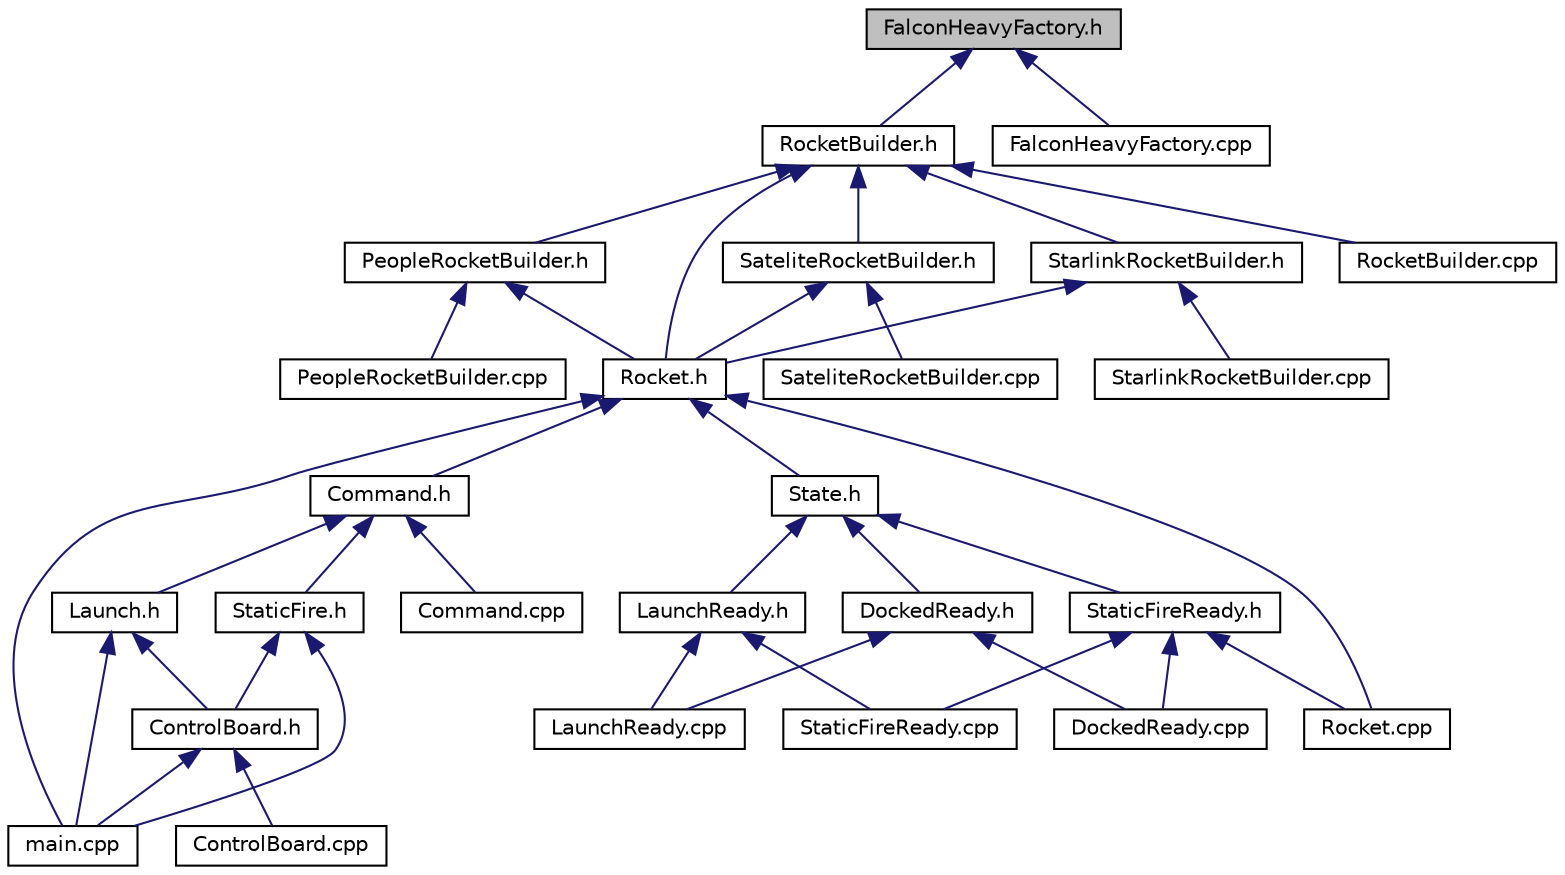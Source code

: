 digraph "FalconHeavyFactory.h"
{
 // LATEX_PDF_SIZE
  edge [fontname="Helvetica",fontsize="10",labelfontname="Helvetica",labelfontsize="10"];
  node [fontname="Helvetica",fontsize="10",shape=record];
  Node1 [label="FalconHeavyFactory.h",height=0.2,width=0.4,color="black", fillcolor="grey75", style="filled", fontcolor="black",tooltip=" "];
  Node1 -> Node2 [dir="back",color="midnightblue",fontsize="10",style="solid"];
  Node2 [label="RocketBuilder.h",height=0.2,width=0.4,color="black", fillcolor="white", style="filled",URL="$RocketBuilder_8h.html",tooltip=" "];
  Node2 -> Node3 [dir="back",color="midnightblue",fontsize="10",style="solid"];
  Node3 [label="Rocket.h",height=0.2,width=0.4,color="black", fillcolor="white", style="filled",URL="$Rocket_8h.html",tooltip=" "];
  Node3 -> Node4 [dir="back",color="midnightblue",fontsize="10",style="solid"];
  Node4 [label="Command.h",height=0.2,width=0.4,color="black", fillcolor="white", style="filled",URL="$Command_8h.html",tooltip=" "];
  Node4 -> Node5 [dir="back",color="midnightblue",fontsize="10",style="solid"];
  Node5 [label="Command.cpp",height=0.2,width=0.4,color="black", fillcolor="white", style="filled",URL="$Command_8cpp.html",tooltip=" "];
  Node4 -> Node6 [dir="back",color="midnightblue",fontsize="10",style="solid"];
  Node6 [label="StaticFire.h",height=0.2,width=0.4,color="black", fillcolor="white", style="filled",URL="$StaticFire_8h.html",tooltip=" "];
  Node6 -> Node7 [dir="back",color="midnightblue",fontsize="10",style="solid"];
  Node7 [label="ControlBoard.h",height=0.2,width=0.4,color="black", fillcolor="white", style="filled",URL="$ControlBoard_8h.html",tooltip=" "];
  Node7 -> Node8 [dir="back",color="midnightblue",fontsize="10",style="solid"];
  Node8 [label="ControlBoard.cpp",height=0.2,width=0.4,color="black", fillcolor="white", style="filled",URL="$ControlBoard_8cpp.html",tooltip=" "];
  Node7 -> Node9 [dir="back",color="midnightblue",fontsize="10",style="solid"];
  Node9 [label="main.cpp",height=0.2,width=0.4,color="black", fillcolor="white", style="filled",URL="$main_8cpp.html",tooltip=" "];
  Node6 -> Node9 [dir="back",color="midnightblue",fontsize="10",style="solid"];
  Node4 -> Node10 [dir="back",color="midnightblue",fontsize="10",style="solid"];
  Node10 [label="Launch.h",height=0.2,width=0.4,color="black", fillcolor="white", style="filled",URL="$Launch_8h.html",tooltip=" "];
  Node10 -> Node7 [dir="back",color="midnightblue",fontsize="10",style="solid"];
  Node10 -> Node9 [dir="back",color="midnightblue",fontsize="10",style="solid"];
  Node3 -> Node11 [dir="back",color="midnightblue",fontsize="10",style="solid"];
  Node11 [label="State.h",height=0.2,width=0.4,color="black", fillcolor="white", style="filled",URL="$State_8h.html",tooltip=" "];
  Node11 -> Node12 [dir="back",color="midnightblue",fontsize="10",style="solid"];
  Node12 [label="DockedReady.h",height=0.2,width=0.4,color="black", fillcolor="white", style="filled",URL="$DockedReady_8h.html",tooltip=" "];
  Node12 -> Node13 [dir="back",color="midnightblue",fontsize="10",style="solid"];
  Node13 [label="DockedReady.cpp",height=0.2,width=0.4,color="black", fillcolor="white", style="filled",URL="$DockedReady_8cpp.html",tooltip=" "];
  Node12 -> Node14 [dir="back",color="midnightblue",fontsize="10",style="solid"];
  Node14 [label="LaunchReady.cpp",height=0.2,width=0.4,color="black", fillcolor="white", style="filled",URL="$LaunchReady_8cpp.html",tooltip=" "];
  Node11 -> Node15 [dir="back",color="midnightblue",fontsize="10",style="solid"];
  Node15 [label="StaticFireReady.h",height=0.2,width=0.4,color="black", fillcolor="white", style="filled",URL="$StaticFireReady_8h.html",tooltip=" "];
  Node15 -> Node13 [dir="back",color="midnightblue",fontsize="10",style="solid"];
  Node15 -> Node16 [dir="back",color="midnightblue",fontsize="10",style="solid"];
  Node16 [label="Rocket.cpp",height=0.2,width=0.4,color="black", fillcolor="white", style="filled",URL="$Rocket_8cpp.html",tooltip=" "];
  Node15 -> Node17 [dir="back",color="midnightblue",fontsize="10",style="solid"];
  Node17 [label="StaticFireReady.cpp",height=0.2,width=0.4,color="black", fillcolor="white", style="filled",URL="$StaticFireReady_8cpp.html",tooltip=" "];
  Node11 -> Node18 [dir="back",color="midnightblue",fontsize="10",style="solid"];
  Node18 [label="LaunchReady.h",height=0.2,width=0.4,color="black", fillcolor="white", style="filled",URL="$LaunchReady_8h.html",tooltip=" "];
  Node18 -> Node14 [dir="back",color="midnightblue",fontsize="10",style="solid"];
  Node18 -> Node17 [dir="back",color="midnightblue",fontsize="10",style="solid"];
  Node3 -> Node9 [dir="back",color="midnightblue",fontsize="10",style="solid"];
  Node3 -> Node16 [dir="back",color="midnightblue",fontsize="10",style="solid"];
  Node2 -> Node19 [dir="back",color="midnightblue",fontsize="10",style="solid"];
  Node19 [label="PeopleRocketBuilder.h",height=0.2,width=0.4,color="black", fillcolor="white", style="filled",URL="$PeopleRocketBuilder_8h.html",tooltip=" "];
  Node19 -> Node3 [dir="back",color="midnightblue",fontsize="10",style="solid"];
  Node19 -> Node20 [dir="back",color="midnightblue",fontsize="10",style="solid"];
  Node20 [label="PeopleRocketBuilder.cpp",height=0.2,width=0.4,color="black", fillcolor="white", style="filled",URL="$PeopleRocketBuilder_8cpp.html",tooltip=" "];
  Node2 -> Node21 [dir="back",color="midnightblue",fontsize="10",style="solid"];
  Node21 [label="SateliteRocketBuilder.h",height=0.2,width=0.4,color="black", fillcolor="white", style="filled",URL="$SateliteRocketBuilder_8h.html",tooltip=" "];
  Node21 -> Node3 [dir="back",color="midnightblue",fontsize="10",style="solid"];
  Node21 -> Node22 [dir="back",color="midnightblue",fontsize="10",style="solid"];
  Node22 [label="SateliteRocketBuilder.cpp",height=0.2,width=0.4,color="black", fillcolor="white", style="filled",URL="$SateliteRocketBuilder_8cpp.html",tooltip=" "];
  Node2 -> Node23 [dir="back",color="midnightblue",fontsize="10",style="solid"];
  Node23 [label="StarlinkRocketBuilder.h",height=0.2,width=0.4,color="black", fillcolor="white", style="filled",URL="$StarlinkRocketBuilder_8h.html",tooltip=" "];
  Node23 -> Node3 [dir="back",color="midnightblue",fontsize="10",style="solid"];
  Node23 -> Node24 [dir="back",color="midnightblue",fontsize="10",style="solid"];
  Node24 [label="StarlinkRocketBuilder.cpp",height=0.2,width=0.4,color="black", fillcolor="white", style="filled",URL="$StarlinkRocketBuilder_8cpp.html",tooltip=" "];
  Node2 -> Node25 [dir="back",color="midnightblue",fontsize="10",style="solid"];
  Node25 [label="RocketBuilder.cpp",height=0.2,width=0.4,color="black", fillcolor="white", style="filled",URL="$RocketBuilder_8cpp.html",tooltip=" "];
  Node1 -> Node26 [dir="back",color="midnightblue",fontsize="10",style="solid"];
  Node26 [label="FalconHeavyFactory.cpp",height=0.2,width=0.4,color="black", fillcolor="white", style="filled",URL="$FalconHeavyFactory_8cpp.html",tooltip=" "];
}
